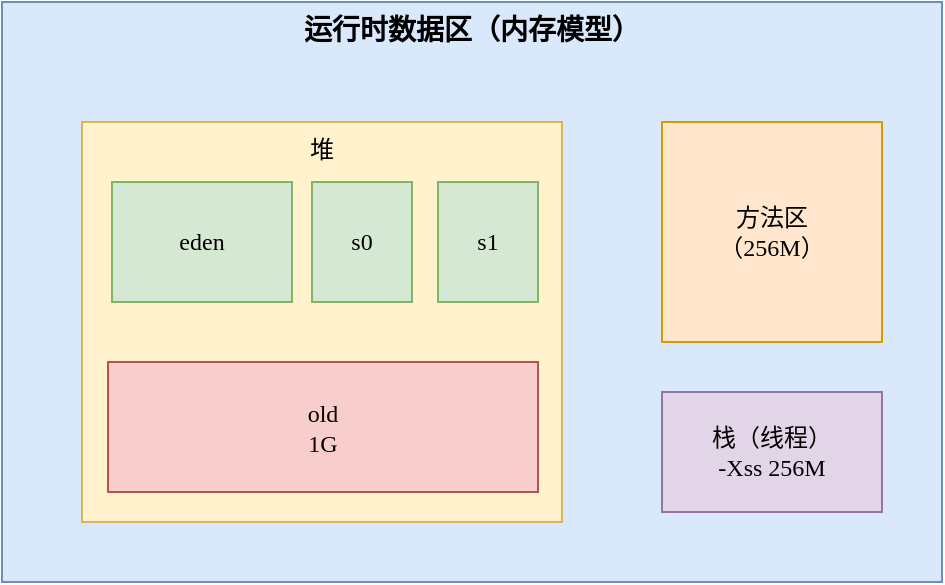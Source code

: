 <mxfile compressed="false" version="16.2.7" type="github">
  <diagram name="Page-1" id="c7558073-3199-34d8-9f00-42111426c3f3">
    <mxGraphModel dx="944" dy="640" grid="1" gridSize="10" guides="1" tooltips="1" connect="1" arrows="1" fold="1" page="1" pageScale="1" pageWidth="826" pageHeight="1169" background="none" math="0" shadow="0">
      <root>
        <mxCell id="0" />
        <mxCell id="1" parent="0" />
        <mxCell id="X_wdacDd8i7WgnL82fPF-96" value="&lt;font style=&quot;font-size: 14px&quot;&gt;运行时数据区（内存模型）&lt;/font&gt;" style="rounded=0;whiteSpace=wrap;html=1;fillColor=#dae8fc;strokeColor=#6c8ebf;align=center;verticalAlign=top;fontStyle=1;fontFamily=Lucida Console;" parent="1" vertex="1">
          <mxGeometry x="178" y="130" width="470" height="290" as="geometry" />
        </mxCell>
        <mxCell id="X_wdacDd8i7WgnL82fPF-97" value="堆" style="rounded=0;whiteSpace=wrap;html=1;verticalAlign=top;fillColor=#fff2cc;strokeColor=#d6b656;fontFamily=Lucida Console;" parent="1" vertex="1">
          <mxGeometry x="218" y="190" width="240" height="200" as="geometry" />
        </mxCell>
        <mxCell id="X_wdacDd8i7WgnL82fPF-98" value="方法区&lt;br&gt;（256M）" style="whiteSpace=wrap;html=1;aspect=fixed;verticalAlign=middle;fillColor=#ffe6cc;strokeColor=#d79b00;fontFamily=Lucida Console;" parent="1" vertex="1">
          <mxGeometry x="508" y="190" width="110" height="110" as="geometry" />
        </mxCell>
        <mxCell id="X_wdacDd8i7WgnL82fPF-99" value="栈（线程）&lt;br&gt;-Xss 256M" style="rounded=0;whiteSpace=wrap;html=1;verticalAlign=middle;fillColor=#e1d5e7;strokeColor=#9673a6;fontFamily=Lucida Console;" parent="1" vertex="1">
          <mxGeometry x="508" y="325" width="110" height="60" as="geometry" />
        </mxCell>
        <mxCell id="X_wdacDd8i7WgnL82fPF-100" value="eden&lt;br&gt;" style="rounded=0;whiteSpace=wrap;html=1;fillColor=#d5e8d4;strokeColor=#82b366;fontFamily=Lucida Console;" parent="1" vertex="1">
          <mxGeometry x="233" y="220" width="90" height="60" as="geometry" />
        </mxCell>
        <mxCell id="X_wdacDd8i7WgnL82fPF-103" value="s0" style="rounded=0;whiteSpace=wrap;html=1;fillColor=#d5e8d4;strokeColor=#82b366;fontFamily=Lucida Console;" parent="1" vertex="1">
          <mxGeometry x="333" y="220" width="50" height="60" as="geometry" />
        </mxCell>
        <mxCell id="X_wdacDd8i7WgnL82fPF-104" value="s1" style="rounded=0;whiteSpace=wrap;html=1;fillColor=#d5e8d4;strokeColor=#82b366;fontFamily=Lucida Console;" parent="1" vertex="1">
          <mxGeometry x="396" y="220" width="50" height="60" as="geometry" />
        </mxCell>
        <mxCell id="X_wdacDd8i7WgnL82fPF-105" value="old&lt;br&gt;1G" style="whiteSpace=wrap;html=1;fillColor=#f8cecc;strokeColor=#b85450;fontFamily=Lucida Console;" parent="1" vertex="1">
          <mxGeometry x="231" y="310" width="215" height="65" as="geometry" />
        </mxCell>
      </root>
    </mxGraphModel>
  </diagram>
</mxfile>
